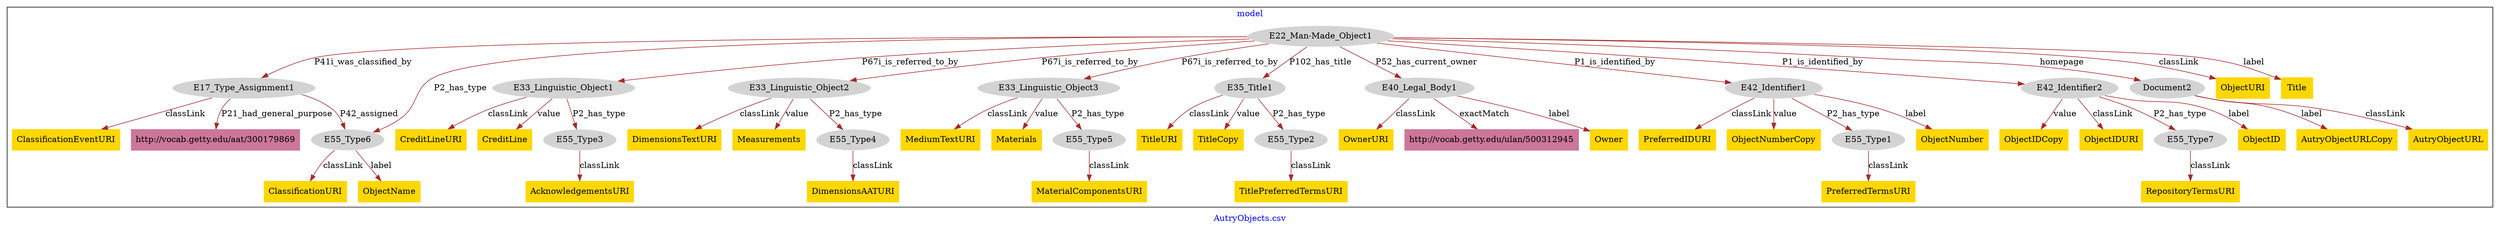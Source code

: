 digraph n0 {
fontcolor="blue"
remincross="true"
label="AutryObjects.csv"
subgraph cluster {
label="model"
n2[style="filled",color="white",fillcolor="lightgray",label="E17_Type_Assignment1"];
n3[style="filled",color="white",fillcolor="lightgray",label="E55_Type6"];
n4[style="filled",color="white",fillcolor="lightgray",label="E22_Man-Made_Object1"];
n5[style="filled",color="white",fillcolor="lightgray",label="E33_Linguistic_Object1"];
n6[style="filled",color="white",fillcolor="lightgray",label="E33_Linguistic_Object2"];
n7[style="filled",color="white",fillcolor="lightgray",label="E33_Linguistic_Object3"];
n8[style="filled",color="white",fillcolor="lightgray",label="E35_Title1"];
n9[style="filled",color="white",fillcolor="lightgray",label="E40_Legal_Body1"];
n10[style="filled",color="white",fillcolor="lightgray",label="E42_Identifier1"];
n11[style="filled",color="white",fillcolor="lightgray",label="E42_Identifier2"];
n12[style="filled",color="white",fillcolor="lightgray",label="Document2"];
n13[style="filled",color="white",fillcolor="lightgray",label="E55_Type3"];
n14[style="filled",color="white",fillcolor="lightgray",label="E55_Type4"];
n15[style="filled",color="white",fillcolor="lightgray",label="E55_Type5"];
n16[style="filled",color="white",fillcolor="lightgray",label="E55_Type2"];
n17[style="filled",color="white",fillcolor="lightgray",label="E55_Type1"];
n18[style="filled",color="white",fillcolor="lightgray",label="E55_Type7"];
n19[shape="plaintext",style="filled",fillcolor="gold",label="Owner"];
n20[shape="plaintext",style="filled",fillcolor="gold",label="ObjectURI"];
n21[shape="plaintext",style="filled",fillcolor="gold",label="ObjectID"];
n22[shape="plaintext",style="filled",fillcolor="gold",label="CreditLineURI"];
n23[shape="plaintext",style="filled",fillcolor="gold",label="ObjectNumber"];
n24[shape="plaintext",style="filled",fillcolor="gold",label="ClassificationEventURI"];
n25[shape="plaintext",style="filled",fillcolor="gold",label="ObjectIDCopy"];
n26[shape="plaintext",style="filled",fillcolor="gold",label="PreferredIDURI"];
n27[shape="plaintext",style="filled",fillcolor="gold",label="ObjectNumberCopy"];
n28[shape="plaintext",style="filled",fillcolor="gold",label="MediumTextURI"];
n29[shape="plaintext",style="filled",fillcolor="gold",label="TitlePreferredTermsURI"];
n30[shape="plaintext",style="filled",fillcolor="gold",label="TitleURI"];
n31[shape="plaintext",style="filled",fillcolor="gold",label="ObjectIDURI"];
n32[shape="plaintext",style="filled",fillcolor="gold",label="OwnerURI"];
n33[shape="plaintext",style="filled",fillcolor="gold",label="AutryObjectURLCopy"];
n34[shape="plaintext",style="filled",fillcolor="gold",label="DimensionsAATURI"];
n35[shape="plaintext",style="filled",fillcolor="gold",label="MaterialComponentsURI"];
n36[shape="plaintext",style="filled",fillcolor="gold",label="ClassificationURI"];
n37[shape="plaintext",style="filled",fillcolor="gold",label="PreferredTermsURI"];
n38[shape="plaintext",style="filled",fillcolor="gold",label="AcknowledgementsURI"];
n39[shape="plaintext",style="filled",fillcolor="gold",label="DimensionsTextURI"];
n40[shape="plaintext",style="filled",fillcolor="gold",label="CreditLine"];
n41[shape="plaintext",style="filled",fillcolor="gold",label="ObjectName"];
n42[shape="plaintext",style="filled",fillcolor="gold",label="Title"];
n43[shape="plaintext",style="filled",fillcolor="gold",label="TitleCopy"];
n44[shape="plaintext",style="filled",fillcolor="gold",label="RepositoryTermsURI"];
n45[shape="plaintext",style="filled",fillcolor="gold",label="Materials"];
n46[shape="plaintext",style="filled",fillcolor="gold",label="Measurements"];
n47[shape="plaintext",style="filled",fillcolor="gold",label="AutryObjectURL"];
n48[shape="plaintext",style="filled",fillcolor="#CC7799",label="http://vocab.getty.edu/ulan/500312945"];
n49[shape="plaintext",style="filled",fillcolor="#CC7799",label="http://vocab.getty.edu/aat/300179869"];
}
n2 -> n3[color="brown",fontcolor="black",label="P42_assigned"]
n4 -> n2[color="brown",fontcolor="black",label="P41i_was_classified_by"]
n4 -> n5[color="brown",fontcolor="black",label="P67i_is_referred_to_by"]
n4 -> n6[color="brown",fontcolor="black",label="P67i_is_referred_to_by"]
n4 -> n7[color="brown",fontcolor="black",label="P67i_is_referred_to_by"]
n4 -> n8[color="brown",fontcolor="black",label="P102_has_title"]
n4 -> n9[color="brown",fontcolor="black",label="P52_has_current_owner"]
n4 -> n10[color="brown",fontcolor="black",label="P1_is_identified_by"]
n4 -> n11[color="brown",fontcolor="black",label="P1_is_identified_by"]
n4 -> n12[color="brown",fontcolor="black",label="homepage"]
n5 -> n13[color="brown",fontcolor="black",label="P2_has_type"]
n6 -> n14[color="brown",fontcolor="black",label="P2_has_type"]
n7 -> n15[color="brown",fontcolor="black",label="P2_has_type"]
n8 -> n16[color="brown",fontcolor="black",label="P2_has_type"]
n10 -> n17[color="brown",fontcolor="black",label="P2_has_type"]
n11 -> n18[color="brown",fontcolor="black",label="P2_has_type"]
n9 -> n19[color="brown",fontcolor="black",label="label"]
n4 -> n20[color="brown",fontcolor="black",label="classLink"]
n11 -> n21[color="brown",fontcolor="black",label="label"]
n5 -> n22[color="brown",fontcolor="black",label="classLink"]
n10 -> n23[color="brown",fontcolor="black",label="label"]
n2 -> n24[color="brown",fontcolor="black",label="classLink"]
n11 -> n25[color="brown",fontcolor="black",label="value"]
n10 -> n26[color="brown",fontcolor="black",label="classLink"]
n10 -> n27[color="brown",fontcolor="black",label="value"]
n7 -> n28[color="brown",fontcolor="black",label="classLink"]
n16 -> n29[color="brown",fontcolor="black",label="classLink"]
n8 -> n30[color="brown",fontcolor="black",label="classLink"]
n11 -> n31[color="brown",fontcolor="black",label="classLink"]
n9 -> n32[color="brown",fontcolor="black",label="classLink"]
n12 -> n33[color="brown",fontcolor="black",label="label"]
n14 -> n34[color="brown",fontcolor="black",label="classLink"]
n15 -> n35[color="brown",fontcolor="black",label="classLink"]
n3 -> n36[color="brown",fontcolor="black",label="classLink"]
n17 -> n37[color="brown",fontcolor="black",label="classLink"]
n13 -> n38[color="brown",fontcolor="black",label="classLink"]
n6 -> n39[color="brown",fontcolor="black",label="classLink"]
n5 -> n40[color="brown",fontcolor="black",label="value"]
n3 -> n41[color="brown",fontcolor="black",label="label"]
n4 -> n42[color="brown",fontcolor="black",label="label"]
n8 -> n43[color="brown",fontcolor="black",label="value"]
n18 -> n44[color="brown",fontcolor="black",label="classLink"]
n7 -> n45[color="brown",fontcolor="black",label="value"]
n6 -> n46[color="brown",fontcolor="black",label="value"]
n12 -> n47[color="brown",fontcolor="black",label="classLink"]
n9 -> n48[color="brown",fontcolor="black",label="exactMatch"]
n4 -> n3[color="brown",fontcolor="black",label="P2_has_type"]
n2 -> n49[color="brown",fontcolor="black",label="P21_had_general_purpose"]
}
